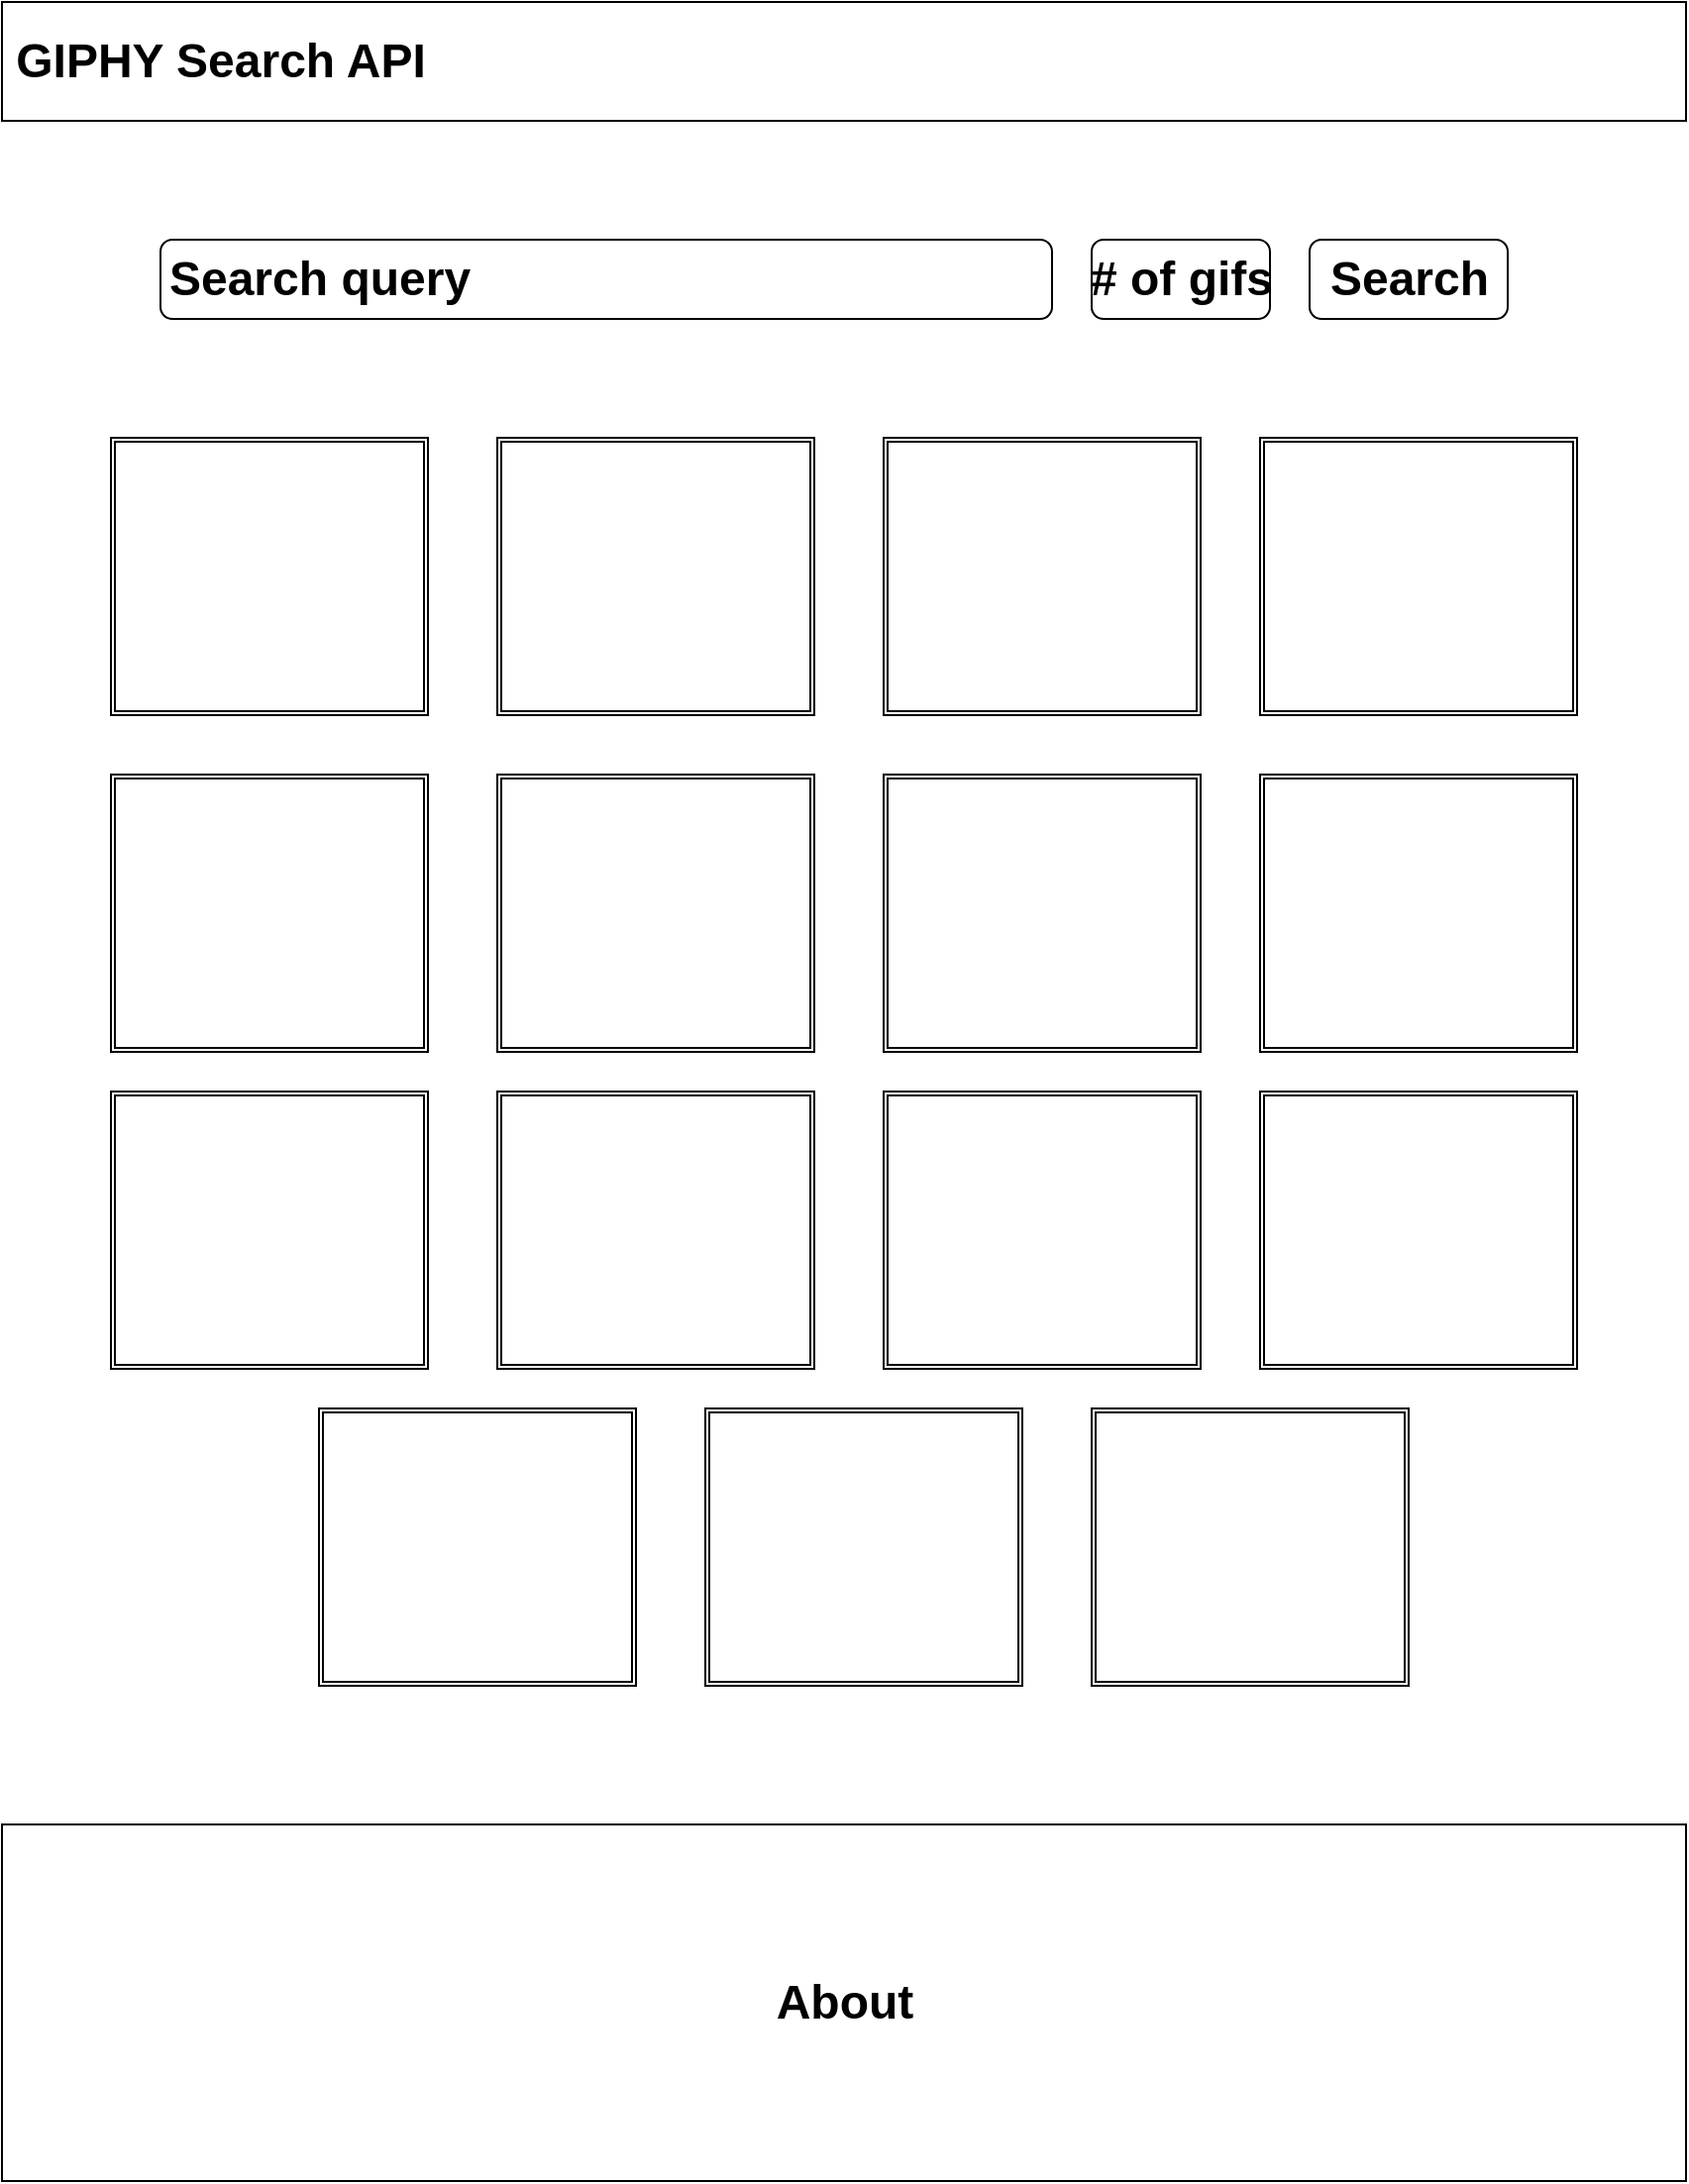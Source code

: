 <mxfile version="24.0.7" type="github">
  <diagram name="Page-1" id="AgnZkNzD7S1eQuMQv6T4">
    <mxGraphModel dx="1750" dy="870" grid="1" gridSize="10" guides="1" tooltips="1" connect="1" arrows="1" fold="1" page="1" pageScale="1" pageWidth="850" pageHeight="1100" math="0" shadow="0">
      <root>
        <mxCell id="0" />
        <mxCell id="1" parent="0" />
        <mxCell id="CHyMx9moz4sa4TfZuKEh-1" value="" style="rounded=0;whiteSpace=wrap;html=1;" vertex="1" parent="1">
          <mxGeometry width="850" height="60" as="geometry" />
        </mxCell>
        <mxCell id="CHyMx9moz4sa4TfZuKEh-3" value="GIPHY Search API" style="text;strokeColor=none;fillColor=none;html=1;fontSize=24;fontStyle=1;verticalAlign=middle;align=center;" vertex="1" parent="1">
          <mxGeometry x="60" y="10" width="100" height="40" as="geometry" />
        </mxCell>
        <mxCell id="CHyMx9moz4sa4TfZuKEh-4" value="" style="shape=ext;double=1;rounded=0;whiteSpace=wrap;html=1;" vertex="1" parent="1">
          <mxGeometry x="55" y="220" width="160" height="140" as="geometry" />
        </mxCell>
        <mxCell id="CHyMx9moz4sa4TfZuKEh-5" value="" style="rounded=1;whiteSpace=wrap;html=1;" vertex="1" parent="1">
          <mxGeometry x="80" y="120" width="450" height="40" as="geometry" />
        </mxCell>
        <mxCell id="CHyMx9moz4sa4TfZuKEh-6" value="" style="rounded=1;whiteSpace=wrap;html=1;" vertex="1" parent="1">
          <mxGeometry x="550" y="120" width="90" height="40" as="geometry" />
        </mxCell>
        <mxCell id="CHyMx9moz4sa4TfZuKEh-7" value="" style="rounded=1;whiteSpace=wrap;html=1;" vertex="1" parent="1">
          <mxGeometry x="660" y="120" width="100" height="40" as="geometry" />
        </mxCell>
        <mxCell id="CHyMx9moz4sa4TfZuKEh-8" value="Search query" style="text;strokeColor=none;fillColor=none;html=1;fontSize=24;fontStyle=1;verticalAlign=middle;align=center;" vertex="1" parent="1">
          <mxGeometry x="110" y="120" width="100" height="40" as="geometry" />
        </mxCell>
        <mxCell id="CHyMx9moz4sa4TfZuKEh-9" value="# of gifs" style="text;strokeColor=none;fillColor=none;html=1;fontSize=24;fontStyle=1;verticalAlign=middle;align=center;" vertex="1" parent="1">
          <mxGeometry x="545" y="120" width="100" height="40" as="geometry" />
        </mxCell>
        <mxCell id="CHyMx9moz4sa4TfZuKEh-10" value="Search" style="text;strokeColor=none;fillColor=none;html=1;fontSize=24;fontStyle=1;verticalAlign=middle;align=center;" vertex="1" parent="1">
          <mxGeometry x="660" y="120" width="100" height="40" as="geometry" />
        </mxCell>
        <mxCell id="CHyMx9moz4sa4TfZuKEh-11" value="" style="shape=ext;double=1;rounded=0;whiteSpace=wrap;html=1;" vertex="1" parent="1">
          <mxGeometry x="250" y="220" width="160" height="140" as="geometry" />
        </mxCell>
        <mxCell id="CHyMx9moz4sa4TfZuKEh-12" value="" style="shape=ext;double=1;rounded=0;whiteSpace=wrap;html=1;" vertex="1" parent="1">
          <mxGeometry x="445" y="220" width="160" height="140" as="geometry" />
        </mxCell>
        <mxCell id="CHyMx9moz4sa4TfZuKEh-13" value="" style="shape=ext;double=1;rounded=0;whiteSpace=wrap;html=1;" vertex="1" parent="1">
          <mxGeometry x="635" y="220" width="160" height="140" as="geometry" />
        </mxCell>
        <mxCell id="CHyMx9moz4sa4TfZuKEh-14" value="" style="shape=ext;double=1;rounded=0;whiteSpace=wrap;html=1;" vertex="1" parent="1">
          <mxGeometry x="55" y="390" width="160" height="140" as="geometry" />
        </mxCell>
        <mxCell id="CHyMx9moz4sa4TfZuKEh-15" value="" style="shape=ext;double=1;rounded=0;whiteSpace=wrap;html=1;" vertex="1" parent="1">
          <mxGeometry x="250" y="390" width="160" height="140" as="geometry" />
        </mxCell>
        <mxCell id="CHyMx9moz4sa4TfZuKEh-16" value="" style="shape=ext;double=1;rounded=0;whiteSpace=wrap;html=1;" vertex="1" parent="1">
          <mxGeometry x="445" y="390" width="160" height="140" as="geometry" />
        </mxCell>
        <mxCell id="CHyMx9moz4sa4TfZuKEh-17" value="" style="shape=ext;double=1;rounded=0;whiteSpace=wrap;html=1;" vertex="1" parent="1">
          <mxGeometry x="635" y="390" width="160" height="140" as="geometry" />
        </mxCell>
        <mxCell id="CHyMx9moz4sa4TfZuKEh-18" value="" style="shape=ext;double=1;rounded=0;whiteSpace=wrap;html=1;" vertex="1" parent="1">
          <mxGeometry x="55" y="550" width="160" height="140" as="geometry" />
        </mxCell>
        <mxCell id="CHyMx9moz4sa4TfZuKEh-19" value="" style="shape=ext;double=1;rounded=0;whiteSpace=wrap;html=1;" vertex="1" parent="1">
          <mxGeometry x="250" y="550" width="160" height="140" as="geometry" />
        </mxCell>
        <mxCell id="CHyMx9moz4sa4TfZuKEh-20" value="" style="shape=ext;double=1;rounded=0;whiteSpace=wrap;html=1;" vertex="1" parent="1">
          <mxGeometry x="445" y="550" width="160" height="140" as="geometry" />
        </mxCell>
        <mxCell id="CHyMx9moz4sa4TfZuKEh-21" value="" style="shape=ext;double=1;rounded=0;whiteSpace=wrap;html=1;" vertex="1" parent="1">
          <mxGeometry x="635" y="550" width="160" height="140" as="geometry" />
        </mxCell>
        <mxCell id="CHyMx9moz4sa4TfZuKEh-22" value="" style="shape=ext;double=1;rounded=0;whiteSpace=wrap;html=1;" vertex="1" parent="1">
          <mxGeometry x="160" y="710" width="160" height="140" as="geometry" />
        </mxCell>
        <mxCell id="CHyMx9moz4sa4TfZuKEh-23" value="" style="shape=ext;double=1;rounded=0;whiteSpace=wrap;html=1;" vertex="1" parent="1">
          <mxGeometry x="355" y="710" width="160" height="140" as="geometry" />
        </mxCell>
        <mxCell id="CHyMx9moz4sa4TfZuKEh-24" value="" style="shape=ext;double=1;rounded=0;whiteSpace=wrap;html=1;" vertex="1" parent="1">
          <mxGeometry x="550" y="710" width="160" height="140" as="geometry" />
        </mxCell>
        <mxCell id="CHyMx9moz4sa4TfZuKEh-26" value="" style="rounded=0;whiteSpace=wrap;html=1;" vertex="1" parent="1">
          <mxGeometry y="920" width="850" height="180" as="geometry" />
        </mxCell>
        <mxCell id="CHyMx9moz4sa4TfZuKEh-27" value="About" style="text;strokeColor=none;fillColor=none;html=1;fontSize=24;fontStyle=1;verticalAlign=middle;align=center;" vertex="1" parent="1">
          <mxGeometry x="375" y="990" width="100" height="40" as="geometry" />
        </mxCell>
      </root>
    </mxGraphModel>
  </diagram>
</mxfile>
